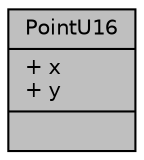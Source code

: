 digraph "PointU16"
{
 // INTERACTIVE_SVG=YES
 // LATEX_PDF_SIZE
  edge [fontname="Helvetica",fontsize="10",labelfontname="Helvetica",labelfontsize="10"];
  node [fontname="Helvetica",fontsize="10",shape=record];
  Node1 [label="{PointU16\n|+ x\l+ y\l|}",height=0.2,width=0.4,color="black", fillcolor="grey75", style="filled", fontcolor="black",tooltip=" "];
}
